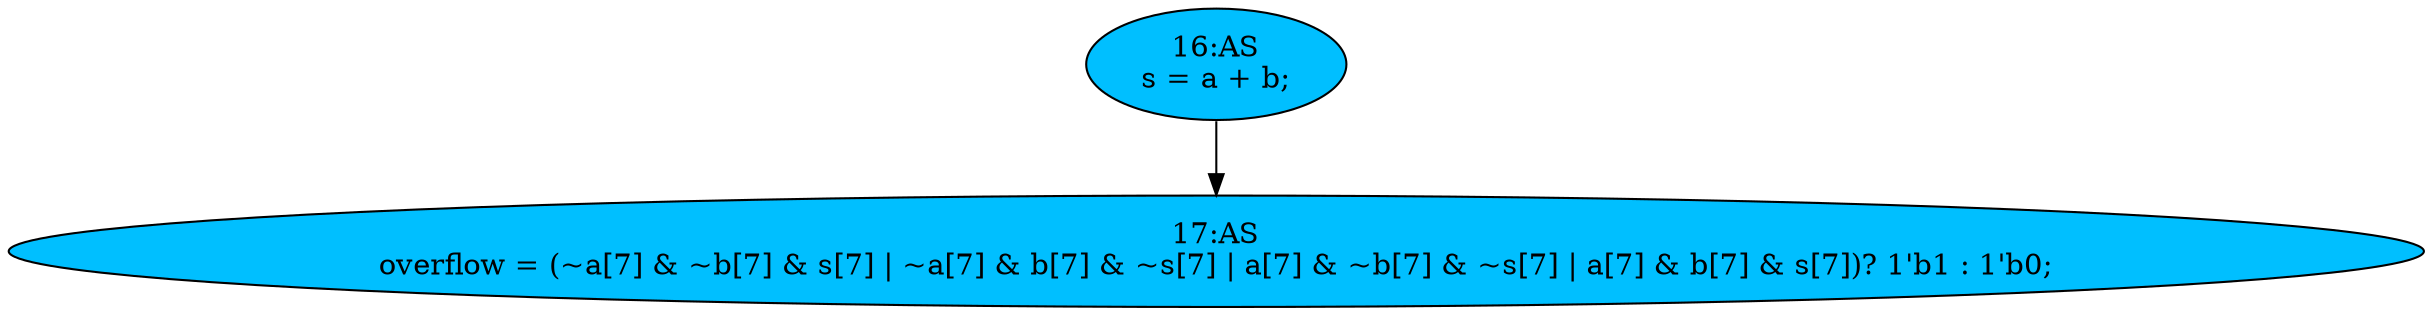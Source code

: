 strict digraph "compose( ,  )" {
	node [label="\N"];
	"16:AS"	[ast="<pyverilog.vparser.ast.Assign object at 0x7faa56856950>",
		def_var="['s']",
		fillcolor=deepskyblue,
		label="16:AS
s = a + b;",
		statements="[]",
		style=filled,
		typ=Assign,
		use_var="['a', 'b']"];
	"17:AS"	[ast="<pyverilog.vparser.ast.Assign object at 0x7faa5692ae50>",
		def_var="['overflow']",
		fillcolor=deepskyblue,
		label="17:AS
overflow = (~a[7] & ~b[7] & s[7] | ~a[7] & b[7] & ~s[7] | a[7] & ~b[7] & ~s[7] | a[7] & b[7] & s[7])? 1'b1 : 1'b0;",
		statements="[]",
		style=filled,
		typ=Assign,
		use_var="['a', 'b', 's', 'a', 'b', 's', 'a', 'b', 's', 'a', 'b', 's']"];
	"16:AS" -> "17:AS";
}

